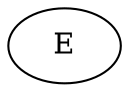 STriCT diGraPH -6  { E  : <>    [ fy2o  = <>   ]     } 
//STriCT diGraPH -6  { E  : <>    [ fÿ2o  = <>   ]     }
